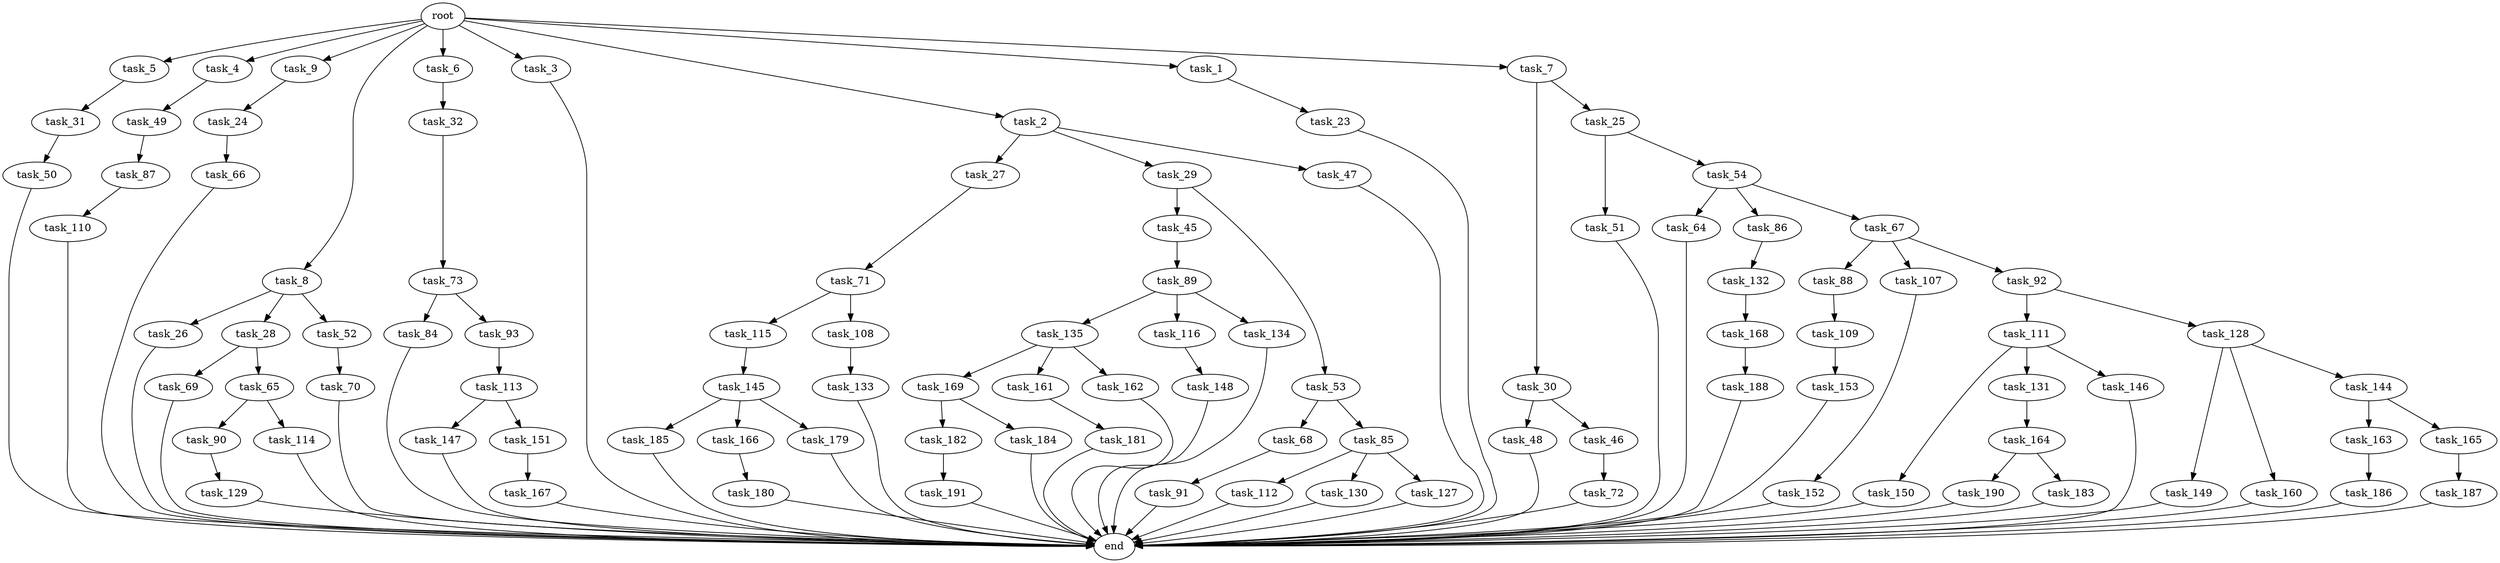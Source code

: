 digraph G {
  task_129 [size="8589934592.000000"];
  task_27 [size="3092376453.120000"];
  task_149 [size="773094113.280000"];
  task_68 [size="1374389534.720000"];
  task_50 [size="5497558138.880000"];
  task_91 [size="6957847019.520000"];
  task_182 [size="6957847019.520000"];
  task_185 [size="5497558138.880000"];
  task_187 [size="8589934592.000000"];
  task_5 [size="10.240000"];
  task_4 [size="10.240000"];
  task_84 [size="6957847019.520000"];
  task_112 [size="4209067950.080000"];
  task_147 [size="4209067950.080000"];
  task_90 [size="1374389534.720000"];
  task_31 [size="343597383.680000"];
  task_135 [size="6957847019.520000"];
  task_26 [size="2147483648.000000"];
  task_64 [size="2147483648.000000"];
  task_116 [size="6957847019.520000"];
  task_190 [size="6957847019.520000"];
  task_51 [size="773094113.280000"];
  task_28 [size="2147483648.000000"];
  task_88 [size="5497558138.880000"];
  task_9 [size="10.240000"];
  task_54 [size="773094113.280000"];
  task_132 [size="343597383.680000"];
  task_52 [size="2147483648.000000"];
  task_169 [size="1374389534.720000"];
  task_153 [size="6957847019.520000"];
  task_8 [size="10.240000"];
  task_69 [size="1374389534.720000"];
  task_86 [size="2147483648.000000"];
  task_160 [size="773094113.280000"];
  task_167 [size="3092376453.120000"];
  task_152 [size="6957847019.520000"];
  task_181 [size="4209067950.080000"];
  task_166 [size="5497558138.880000"];
  task_133 [size="5497558138.880000"];
  task_188 [size="3092376453.120000"];
  task_150 [size="3092376453.120000"];
  task_24 [size="3092376453.120000"];
  task_85 [size="1374389534.720000"];
  task_131 [size="3092376453.120000"];
  task_168 [size="1374389534.720000"];
  task_186 [size="8589934592.000000"];
  task_134 [size="6957847019.520000"];
  task_6 [size="10.240000"];
  task_3 [size="10.240000"];
  task_111 [size="5497558138.880000"];
  end [size="0.000000"];
  task_144 [size="773094113.280000"];
  task_70 [size="773094113.280000"];
  task_148 [size="8589934592.000000"];
  task_113 [size="4209067950.080000"];
  task_73 [size="5497558138.880000"];
  task_163 [size="8589934592.000000"];
  task_161 [size="1374389534.720000"];
  task_107 [size="5497558138.880000"];
  task_165 [size="8589934592.000000"];
  task_30 [size="3092376453.120000"];
  task_23 [size="6957847019.520000"];
  task_48 [size="1374389534.720000"];
  task_45 [size="5497558138.880000"];
  task_46 [size="1374389534.720000"];
  task_32 [size="4209067950.080000"];
  task_145 [size="8589934592.000000"];
  task_162 [size="1374389534.720000"];
  task_2 [size="10.240000"];
  task_1 [size="10.240000"];
  task_25 [size="3092376453.120000"];
  task_72 [size="8589934592.000000"];
  task_146 [size="3092376453.120000"];
  task_130 [size="4209067950.080000"];
  task_29 [size="3092376453.120000"];
  task_71 [size="6957847019.520000"];
  task_87 [size="8589934592.000000"];
  task_184 [size="6957847019.520000"];
  task_109 [size="773094113.280000"];
  task_151 [size="4209067950.080000"];
  task_92 [size="5497558138.880000"];
  task_49 [size="1374389534.720000"];
  task_65 [size="1374389534.720000"];
  task_67 [size="2147483648.000000"];
  task_7 [size="10.240000"];
  task_127 [size="4209067950.080000"];
  task_115 [size="2147483648.000000"];
  task_128 [size="5497558138.880000"];
  task_110 [size="5497558138.880000"];
  root [size="0.000000"];
  task_47 [size="3092376453.120000"];
  task_191 [size="3092376453.120000"];
  task_93 [size="6957847019.520000"];
  task_89 [size="8589934592.000000"];
  task_180 [size="8589934592.000000"];
  task_108 [size="2147483648.000000"];
  task_179 [size="5497558138.880000"];
  task_66 [size="773094113.280000"];
  task_183 [size="6957847019.520000"];
  task_114 [size="1374389534.720000"];
  task_164 [size="2147483648.000000"];
  task_53 [size="5497558138.880000"];

  task_129 -> end [size="1.000000"];
  task_27 -> task_71 [size="679477248.000000"];
  task_149 -> end [size="1.000000"];
  task_68 -> task_91 [size="679477248.000000"];
  task_50 -> end [size="1.000000"];
  task_91 -> end [size="1.000000"];
  task_182 -> task_191 [size="301989888.000000"];
  task_185 -> end [size="1.000000"];
  task_187 -> end [size="1.000000"];
  task_5 -> task_31 [size="33554432.000000"];
  task_4 -> task_49 [size="134217728.000000"];
  task_84 -> end [size="1.000000"];
  task_112 -> end [size="1.000000"];
  task_147 -> end [size="1.000000"];
  task_90 -> task_129 [size="838860800.000000"];
  task_31 -> task_50 [size="536870912.000000"];
  task_135 -> task_169 [size="134217728.000000"];
  task_135 -> task_161 [size="134217728.000000"];
  task_135 -> task_162 [size="134217728.000000"];
  task_26 -> end [size="1.000000"];
  task_64 -> end [size="1.000000"];
  task_116 -> task_148 [size="838860800.000000"];
  task_190 -> end [size="1.000000"];
  task_51 -> end [size="1.000000"];
  task_28 -> task_69 [size="134217728.000000"];
  task_28 -> task_65 [size="134217728.000000"];
  task_88 -> task_109 [size="75497472.000000"];
  task_9 -> task_24 [size="301989888.000000"];
  task_54 -> task_64 [size="209715200.000000"];
  task_54 -> task_67 [size="209715200.000000"];
  task_54 -> task_86 [size="209715200.000000"];
  task_132 -> task_168 [size="134217728.000000"];
  task_52 -> task_70 [size="75497472.000000"];
  task_169 -> task_182 [size="679477248.000000"];
  task_169 -> task_184 [size="679477248.000000"];
  task_153 -> end [size="1.000000"];
  task_8 -> task_28 [size="209715200.000000"];
  task_8 -> task_52 [size="209715200.000000"];
  task_8 -> task_26 [size="209715200.000000"];
  task_69 -> end [size="1.000000"];
  task_86 -> task_132 [size="33554432.000000"];
  task_160 -> end [size="1.000000"];
  task_167 -> end [size="1.000000"];
  task_152 -> end [size="1.000000"];
  task_181 -> end [size="1.000000"];
  task_166 -> task_180 [size="838860800.000000"];
  task_133 -> end [size="1.000000"];
  task_188 -> end [size="1.000000"];
  task_150 -> end [size="1.000000"];
  task_24 -> task_66 [size="75497472.000000"];
  task_85 -> task_127 [size="411041792.000000"];
  task_85 -> task_112 [size="411041792.000000"];
  task_85 -> task_130 [size="411041792.000000"];
  task_131 -> task_164 [size="209715200.000000"];
  task_168 -> task_188 [size="301989888.000000"];
  task_186 -> end [size="1.000000"];
  task_134 -> end [size="1.000000"];
  task_6 -> task_32 [size="411041792.000000"];
  task_3 -> end [size="1.000000"];
  task_111 -> task_146 [size="301989888.000000"];
  task_111 -> task_150 [size="301989888.000000"];
  task_111 -> task_131 [size="301989888.000000"];
  task_144 -> task_163 [size="838860800.000000"];
  task_144 -> task_165 [size="838860800.000000"];
  task_70 -> end [size="1.000000"];
  task_148 -> end [size="1.000000"];
  task_113 -> task_151 [size="411041792.000000"];
  task_113 -> task_147 [size="411041792.000000"];
  task_73 -> task_84 [size="679477248.000000"];
  task_73 -> task_93 [size="679477248.000000"];
  task_163 -> task_186 [size="838860800.000000"];
  task_161 -> task_181 [size="411041792.000000"];
  task_107 -> task_152 [size="679477248.000000"];
  task_165 -> task_187 [size="838860800.000000"];
  task_30 -> task_46 [size="134217728.000000"];
  task_30 -> task_48 [size="134217728.000000"];
  task_23 -> end [size="1.000000"];
  task_48 -> end [size="1.000000"];
  task_45 -> task_89 [size="838860800.000000"];
  task_46 -> task_72 [size="838860800.000000"];
  task_32 -> task_73 [size="536870912.000000"];
  task_145 -> task_179 [size="536870912.000000"];
  task_145 -> task_185 [size="536870912.000000"];
  task_145 -> task_166 [size="536870912.000000"];
  task_162 -> end [size="1.000000"];
  task_2 -> task_27 [size="301989888.000000"];
  task_2 -> task_47 [size="301989888.000000"];
  task_2 -> task_29 [size="301989888.000000"];
  task_1 -> task_23 [size="679477248.000000"];
  task_25 -> task_54 [size="75497472.000000"];
  task_25 -> task_51 [size="75497472.000000"];
  task_72 -> end [size="1.000000"];
  task_146 -> end [size="1.000000"];
  task_130 -> end [size="1.000000"];
  task_29 -> task_45 [size="536870912.000000"];
  task_29 -> task_53 [size="536870912.000000"];
  task_71 -> task_108 [size="209715200.000000"];
  task_71 -> task_115 [size="209715200.000000"];
  task_87 -> task_110 [size="536870912.000000"];
  task_184 -> end [size="1.000000"];
  task_109 -> task_153 [size="679477248.000000"];
  task_151 -> task_167 [size="301989888.000000"];
  task_92 -> task_111 [size="536870912.000000"];
  task_92 -> task_128 [size="536870912.000000"];
  task_49 -> task_87 [size="838860800.000000"];
  task_65 -> task_114 [size="134217728.000000"];
  task_65 -> task_90 [size="134217728.000000"];
  task_67 -> task_107 [size="536870912.000000"];
  task_67 -> task_88 [size="536870912.000000"];
  task_67 -> task_92 [size="536870912.000000"];
  task_7 -> task_30 [size="301989888.000000"];
  task_7 -> task_25 [size="301989888.000000"];
  task_127 -> end [size="1.000000"];
  task_115 -> task_145 [size="838860800.000000"];
  task_128 -> task_149 [size="75497472.000000"];
  task_128 -> task_160 [size="75497472.000000"];
  task_128 -> task_144 [size="75497472.000000"];
  task_110 -> end [size="1.000000"];
  root -> task_8 [size="1.000000"];
  root -> task_2 [size="1.000000"];
  root -> task_5 [size="1.000000"];
  root -> task_4 [size="1.000000"];
  root -> task_9 [size="1.000000"];
  root -> task_1 [size="1.000000"];
  root -> task_7 [size="1.000000"];
  root -> task_6 [size="1.000000"];
  root -> task_3 [size="1.000000"];
  task_47 -> end [size="1.000000"];
  task_191 -> end [size="1.000000"];
  task_93 -> task_113 [size="411041792.000000"];
  task_89 -> task_134 [size="679477248.000000"];
  task_89 -> task_116 [size="679477248.000000"];
  task_89 -> task_135 [size="679477248.000000"];
  task_180 -> end [size="1.000000"];
  task_108 -> task_133 [size="536870912.000000"];
  task_179 -> end [size="1.000000"];
  task_66 -> end [size="1.000000"];
  task_183 -> end [size="1.000000"];
  task_114 -> end [size="1.000000"];
  task_164 -> task_190 [size="679477248.000000"];
  task_164 -> task_183 [size="679477248.000000"];
  task_53 -> task_85 [size="134217728.000000"];
  task_53 -> task_68 [size="134217728.000000"];
}
